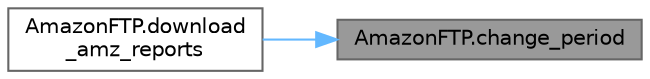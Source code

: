 digraph "AmazonFTP.change_period"
{
 // LATEX_PDF_SIZE
  bgcolor="transparent";
  edge [fontname=Helvetica,fontsize=10,labelfontname=Helvetica,labelfontsize=10];
  node [fontname=Helvetica,fontsize=10,shape=box,height=0.2,width=0.4];
  rankdir="RL";
  Node1 [id="Node000001",label="AmazonFTP.change_period",height=0.2,width=0.4,color="gray40", fillcolor="grey60", style="filled", fontcolor="black",tooltip=" "];
  Node1 -> Node2 [id="edge2_Node000001_Node000002",dir="back",color="steelblue1",style="solid",tooltip=" "];
  Node2 [id="Node000002",label="AmazonFTP.download\l_amz_reports",height=0.2,width=0.4,color="grey40", fillcolor="white", style="filled",URL="$namespace_amazon_f_t_p.html#a8826d16fe5b7aa6ea52d2ab9813126e4",tooltip=" "];
}
